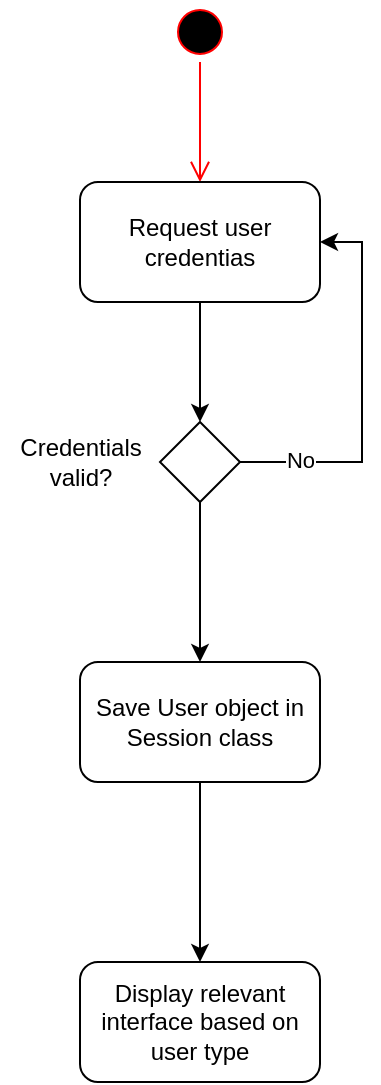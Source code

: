 <mxfile version="21.6.5" type="device">
  <diagram name="LoginProcess" id="sl4_8i4WRTXogYIlklbk">
    <mxGraphModel dx="1658" dy="820" grid="1" gridSize="10" guides="1" tooltips="1" connect="1" arrows="1" fold="1" page="1" pageScale="1" pageWidth="827" pageHeight="1169" math="0" shadow="0">
      <root>
        <mxCell id="0" />
        <mxCell id="1" parent="0" />
        <mxCell id="T3Wvk6R9eVHVh8rvEJ1k-1" value="" style="ellipse;html=1;shape=startState;fillColor=#000000;strokeColor=#ff0000;" parent="1" vertex="1">
          <mxGeometry x="384" y="30" width="30" height="30" as="geometry" />
        </mxCell>
        <mxCell id="T3Wvk6R9eVHVh8rvEJ1k-2" value="" style="edgeStyle=orthogonalEdgeStyle;html=1;verticalAlign=bottom;endArrow=open;endSize=8;strokeColor=#ff0000;rounded=0;" parent="1" source="T3Wvk6R9eVHVh8rvEJ1k-1" edge="1">
          <mxGeometry relative="1" as="geometry">
            <mxPoint x="399" y="120" as="targetPoint" />
          </mxGeometry>
        </mxCell>
        <mxCell id="T3Wvk6R9eVHVh8rvEJ1k-5" style="edgeStyle=orthogonalEdgeStyle;rounded=0;orthogonalLoop=1;jettySize=auto;html=1;entryX=0.5;entryY=0;entryDx=0;entryDy=0;" parent="1" source="T3Wvk6R9eVHVh8rvEJ1k-3" target="T3Wvk6R9eVHVh8rvEJ1k-4" edge="1">
          <mxGeometry relative="1" as="geometry" />
        </mxCell>
        <mxCell id="T3Wvk6R9eVHVh8rvEJ1k-3" value="Request user credentias" style="rounded=1;whiteSpace=wrap;html=1;" parent="1" vertex="1">
          <mxGeometry x="339" y="120" width="120" height="60" as="geometry" />
        </mxCell>
        <mxCell id="T3Wvk6R9eVHVh8rvEJ1k-9" style="edgeStyle=orthogonalEdgeStyle;rounded=0;orthogonalLoop=1;jettySize=auto;html=1;exitX=1;exitY=0.5;exitDx=0;exitDy=0;entryX=1;entryY=0.5;entryDx=0;entryDy=0;" parent="1" source="T3Wvk6R9eVHVh8rvEJ1k-4" target="T3Wvk6R9eVHVh8rvEJ1k-3" edge="1">
          <mxGeometry relative="1" as="geometry">
            <Array as="points">
              <mxPoint x="480" y="260" />
              <mxPoint x="480" y="150" />
            </Array>
          </mxGeometry>
        </mxCell>
        <mxCell id="T3Wvk6R9eVHVh8rvEJ1k-11" value="No" style="edgeLabel;html=1;align=center;verticalAlign=middle;resizable=0;points=[];" parent="T3Wvk6R9eVHVh8rvEJ1k-9" vertex="1" connectable="0">
          <mxGeometry x="-0.688" y="1" relative="1" as="geometry">
            <mxPoint as="offset" />
          </mxGeometry>
        </mxCell>
        <mxCell id="T3Wvk6R9eVHVh8rvEJ1k-13" style="edgeStyle=orthogonalEdgeStyle;rounded=0;orthogonalLoop=1;jettySize=auto;html=1;entryX=0.5;entryY=0;entryDx=0;entryDy=0;" parent="1" source="T3Wvk6R9eVHVh8rvEJ1k-4" target="T3Wvk6R9eVHVh8rvEJ1k-12" edge="1">
          <mxGeometry relative="1" as="geometry" />
        </mxCell>
        <mxCell id="T3Wvk6R9eVHVh8rvEJ1k-4" value="" style="rhombus;whiteSpace=wrap;html=1;" parent="1" vertex="1">
          <mxGeometry x="379" y="240" width="40" height="40" as="geometry" />
        </mxCell>
        <mxCell id="T3Wvk6R9eVHVh8rvEJ1k-6" value="Credentials&lt;br&gt;valid?" style="text;html=1;align=center;verticalAlign=middle;resizable=0;points=[];autosize=1;strokeColor=none;fillColor=none;" parent="1" vertex="1">
          <mxGeometry x="299" y="240" width="80" height="40" as="geometry" />
        </mxCell>
        <mxCell id="T3Wvk6R9eVHVh8rvEJ1k-15" style="edgeStyle=orthogonalEdgeStyle;rounded=0;orthogonalLoop=1;jettySize=auto;html=1;entryX=0.5;entryY=0;entryDx=0;entryDy=0;" parent="1" source="T3Wvk6R9eVHVh8rvEJ1k-12" target="T3Wvk6R9eVHVh8rvEJ1k-14" edge="1">
          <mxGeometry relative="1" as="geometry" />
        </mxCell>
        <mxCell id="T3Wvk6R9eVHVh8rvEJ1k-12" value="Save User object in Session class" style="rounded=1;whiteSpace=wrap;html=1;" parent="1" vertex="1">
          <mxGeometry x="339" y="360" width="120" height="60" as="geometry" />
        </mxCell>
        <mxCell id="T3Wvk6R9eVHVh8rvEJ1k-14" value="Display relevant interface based on user type" style="rounded=1;whiteSpace=wrap;html=1;" parent="1" vertex="1">
          <mxGeometry x="339" y="510" width="120" height="60" as="geometry" />
        </mxCell>
      </root>
    </mxGraphModel>
  </diagram>
</mxfile>
